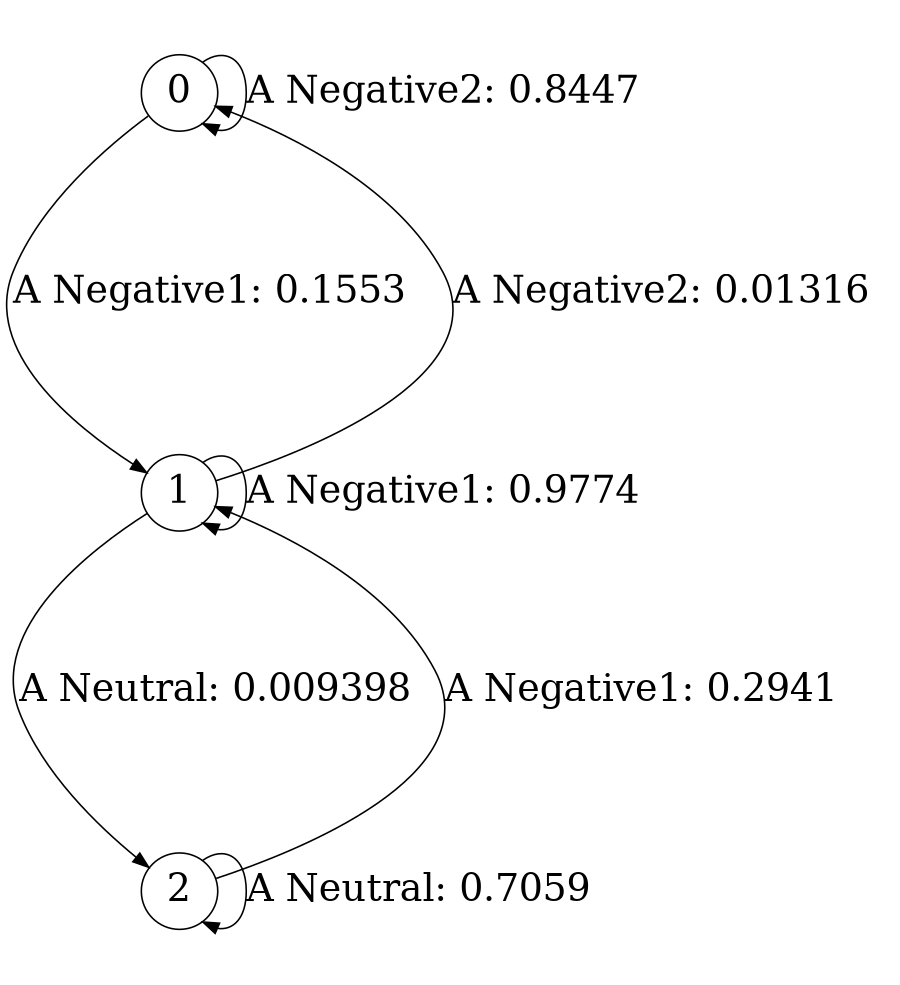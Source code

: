 digraph r20_cssr {
size = "6,8.5";
ratio = "fill";
node [shape = circle];
node [fontsize = 24];
edge [fontsize = 24];
0 -> 0 [label = "A Negative2: 0.8447   "];
0 -> 1 [label = "A Negative1: 0.1553   "];
1 -> 0 [label = "A Negative2: 0.01316  "];
1 -> 1 [label = "A Negative1: 0.9774   "];
1 -> 2 [label = "A Neutral: 0.009398  "];
2 -> 1 [label = "A Negative1: 0.2941   "];
2 -> 2 [label = "A Neutral: 0.7059   "];
} 